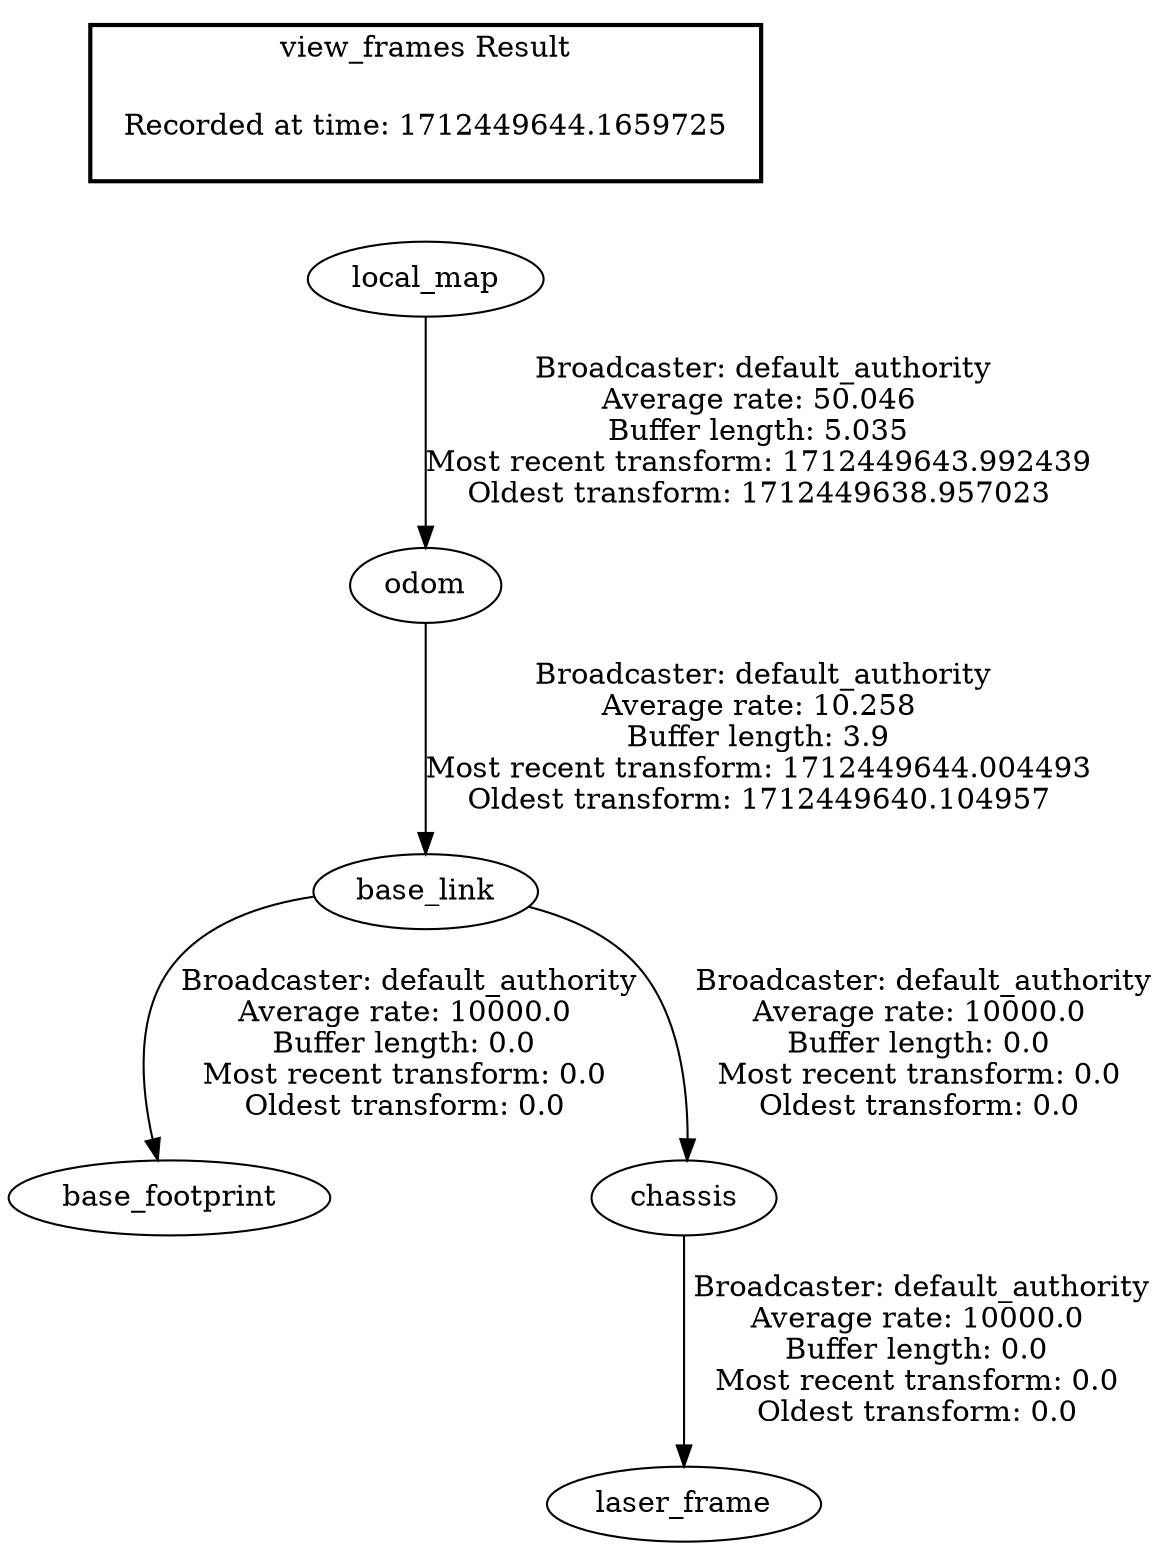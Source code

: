 digraph G {
"local_map" -> "odom"[label=" Broadcaster: default_authority\nAverage rate: 50.046\nBuffer length: 5.035\nMost recent transform: 1712449643.992439\nOldest transform: 1712449638.957023\n"];
"base_link" -> "base_footprint"[label=" Broadcaster: default_authority\nAverage rate: 10000.0\nBuffer length: 0.0\nMost recent transform: 0.0\nOldest transform: 0.0\n"];
"odom" -> "base_link"[label=" Broadcaster: default_authority\nAverage rate: 10.258\nBuffer length: 3.9\nMost recent transform: 1712449644.004493\nOldest transform: 1712449640.104957\n"];
"base_link" -> "chassis"[label=" Broadcaster: default_authority\nAverage rate: 10000.0\nBuffer length: 0.0\nMost recent transform: 0.0\nOldest transform: 0.0\n"];
"chassis" -> "laser_frame"[label=" Broadcaster: default_authority\nAverage rate: 10000.0\nBuffer length: 0.0\nMost recent transform: 0.0\nOldest transform: 0.0\n"];
edge [style=invis];
 subgraph cluster_legend { style=bold; color=black; label ="view_frames Result";
"Recorded at time: 1712449644.1659725"[ shape=plaintext ] ;
}->"local_map";
}